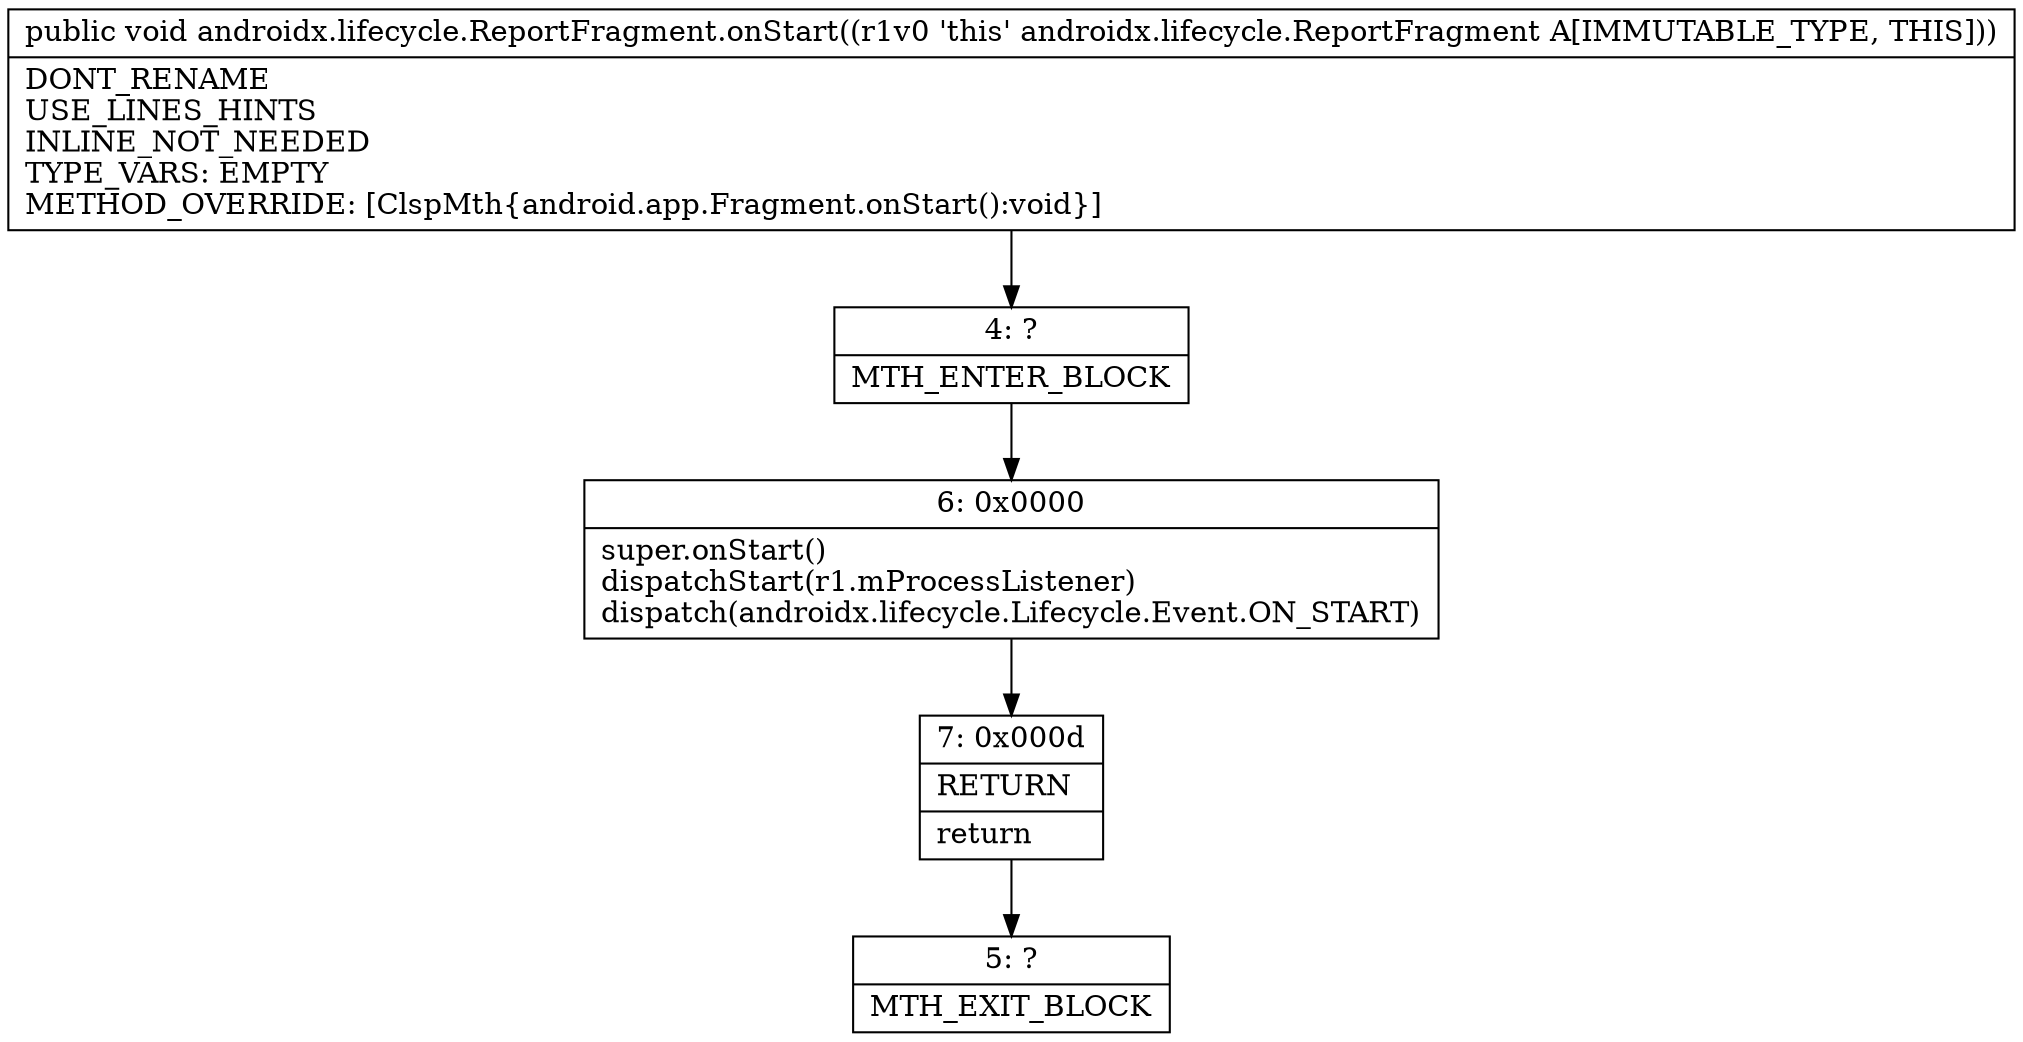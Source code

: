 digraph "CFG forandroidx.lifecycle.ReportFragment.onStart()V" {
Node_4 [shape=record,label="{4\:\ ?|MTH_ENTER_BLOCK\l}"];
Node_6 [shape=record,label="{6\:\ 0x0000|super.onStart()\ldispatchStart(r1.mProcessListener)\ldispatch(androidx.lifecycle.Lifecycle.Event.ON_START)\l}"];
Node_7 [shape=record,label="{7\:\ 0x000d|RETURN\l|return\l}"];
Node_5 [shape=record,label="{5\:\ ?|MTH_EXIT_BLOCK\l}"];
MethodNode[shape=record,label="{public void androidx.lifecycle.ReportFragment.onStart((r1v0 'this' androidx.lifecycle.ReportFragment A[IMMUTABLE_TYPE, THIS]))  | DONT_RENAME\lUSE_LINES_HINTS\lINLINE_NOT_NEEDED\lTYPE_VARS: EMPTY\lMETHOD_OVERRIDE: [ClspMth\{android.app.Fragment.onStart():void\}]\l}"];
MethodNode -> Node_4;Node_4 -> Node_6;
Node_6 -> Node_7;
Node_7 -> Node_5;
}

